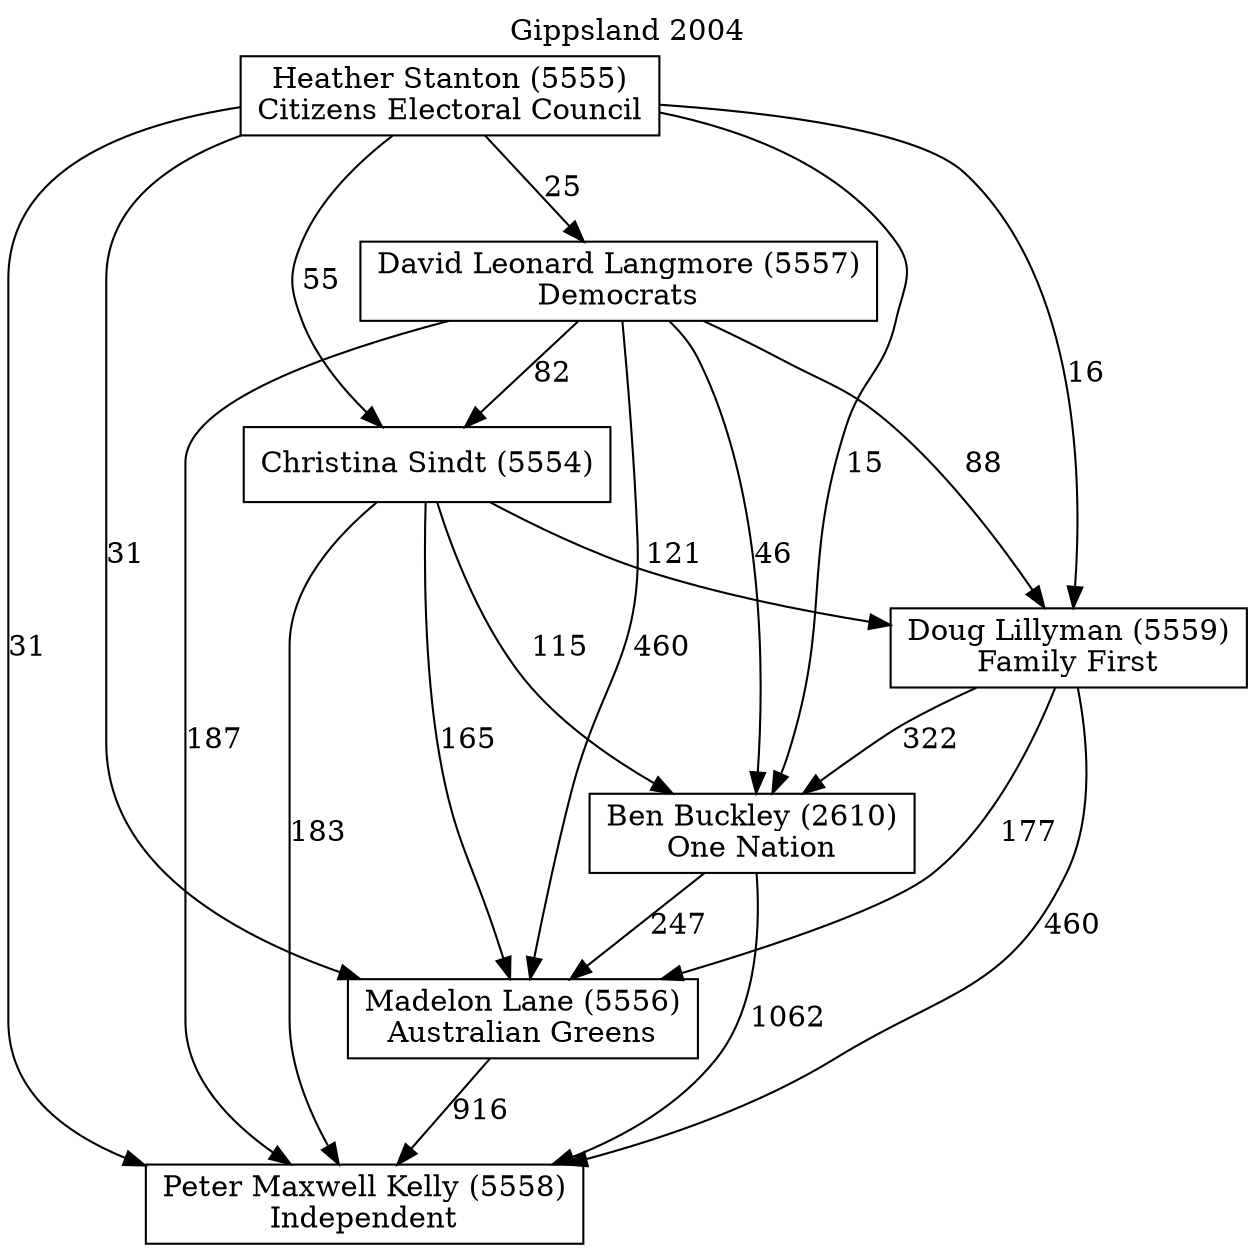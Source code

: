 // House preference flow
digraph "Peter Maxwell Kelly (5558)_Gippsland_2004" {
	graph [label="Gippsland 2004" labelloc=t mclimit=10]
	node [shape=box]
	"Peter Maxwell Kelly (5558)" [label="Peter Maxwell Kelly (5558)
Independent"]
	"Madelon Lane (5556)" [label="Madelon Lane (5556)
Australian Greens"]
	"Ben Buckley (2610)" [label="Ben Buckley (2610)
One Nation"]
	"Doug Lillyman (5559)" [label="Doug Lillyman (5559)
Family First"]
	"Christina Sindt (5554)" [label="Christina Sindt (5554)
"]
	"David Leonard Langmore (5557)" [label="David Leonard Langmore (5557)
Democrats"]
	"Heather Stanton (5555)" [label="Heather Stanton (5555)
Citizens Electoral Council"]
	"Madelon Lane (5556)" -> "Peter Maxwell Kelly (5558)" [label=916]
	"Ben Buckley (2610)" -> "Madelon Lane (5556)" [label=247]
	"Doug Lillyman (5559)" -> "Ben Buckley (2610)" [label=322]
	"Christina Sindt (5554)" -> "Doug Lillyman (5559)" [label=121]
	"David Leonard Langmore (5557)" -> "Christina Sindt (5554)" [label=82]
	"Heather Stanton (5555)" -> "David Leonard Langmore (5557)" [label=25]
	"Ben Buckley (2610)" -> "Peter Maxwell Kelly (5558)" [label=1062]
	"Doug Lillyman (5559)" -> "Peter Maxwell Kelly (5558)" [label=460]
	"Christina Sindt (5554)" -> "Peter Maxwell Kelly (5558)" [label=183]
	"David Leonard Langmore (5557)" -> "Peter Maxwell Kelly (5558)" [label=187]
	"Heather Stanton (5555)" -> "Peter Maxwell Kelly (5558)" [label=31]
	"Heather Stanton (5555)" -> "Christina Sindt (5554)" [label=55]
	"David Leonard Langmore (5557)" -> "Doug Lillyman (5559)" [label=88]
	"Heather Stanton (5555)" -> "Doug Lillyman (5559)" [label=16]
	"Christina Sindt (5554)" -> "Ben Buckley (2610)" [label=115]
	"David Leonard Langmore (5557)" -> "Ben Buckley (2610)" [label=46]
	"Heather Stanton (5555)" -> "Ben Buckley (2610)" [label=15]
	"Doug Lillyman (5559)" -> "Madelon Lane (5556)" [label=177]
	"Christina Sindt (5554)" -> "Madelon Lane (5556)" [label=165]
	"David Leonard Langmore (5557)" -> "Madelon Lane (5556)" [label=460]
	"Heather Stanton (5555)" -> "Madelon Lane (5556)" [label=31]
}
